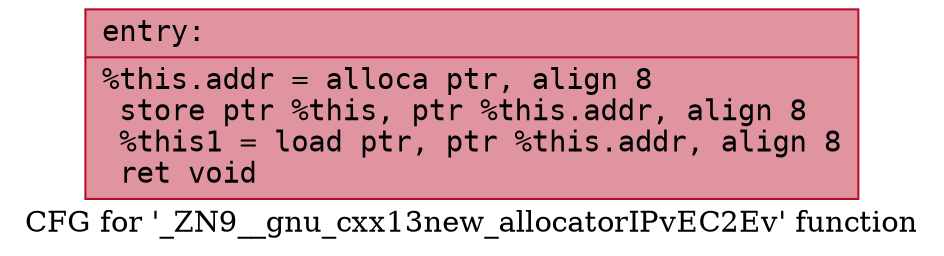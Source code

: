 digraph "CFG for '_ZN9__gnu_cxx13new_allocatorIPvEC2Ev' function" {
	label="CFG for '_ZN9__gnu_cxx13new_allocatorIPvEC2Ev' function";

	Node0x56285ac6d970 [shape=record,color="#b70d28ff", style=filled, fillcolor="#b70d2870" fontname="Courier",label="{entry:\l|  %this.addr = alloca ptr, align 8\l  store ptr %this, ptr %this.addr, align 8\l  %this1 = load ptr, ptr %this.addr, align 8\l  ret void\l}"];
}
